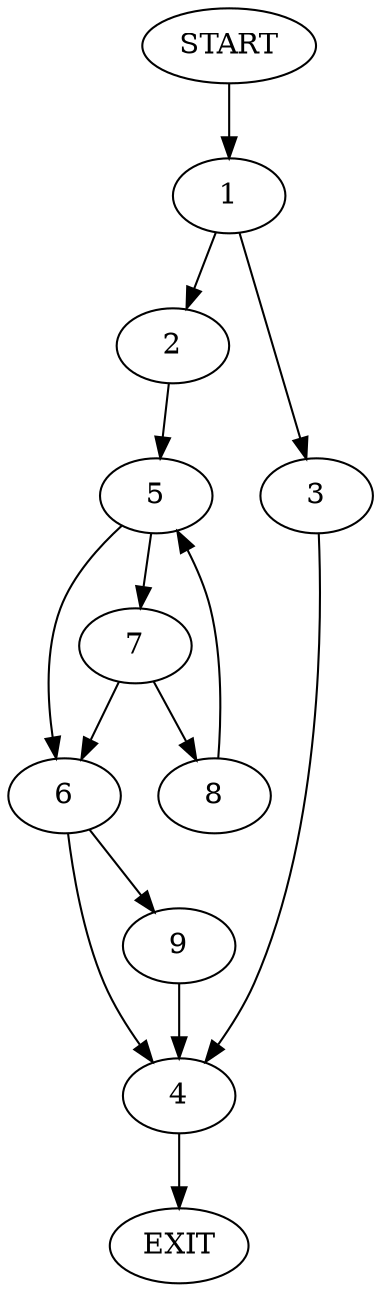 digraph {
0 [label="START"]
10 [label="EXIT"]
0 -> 1
1 -> 2
1 -> 3
3 -> 4
2 -> 5
4 -> 10
5 -> 6
5 -> 7
7 -> 6
7 -> 8
6 -> 4
6 -> 9
8 -> 5
9 -> 4
}
